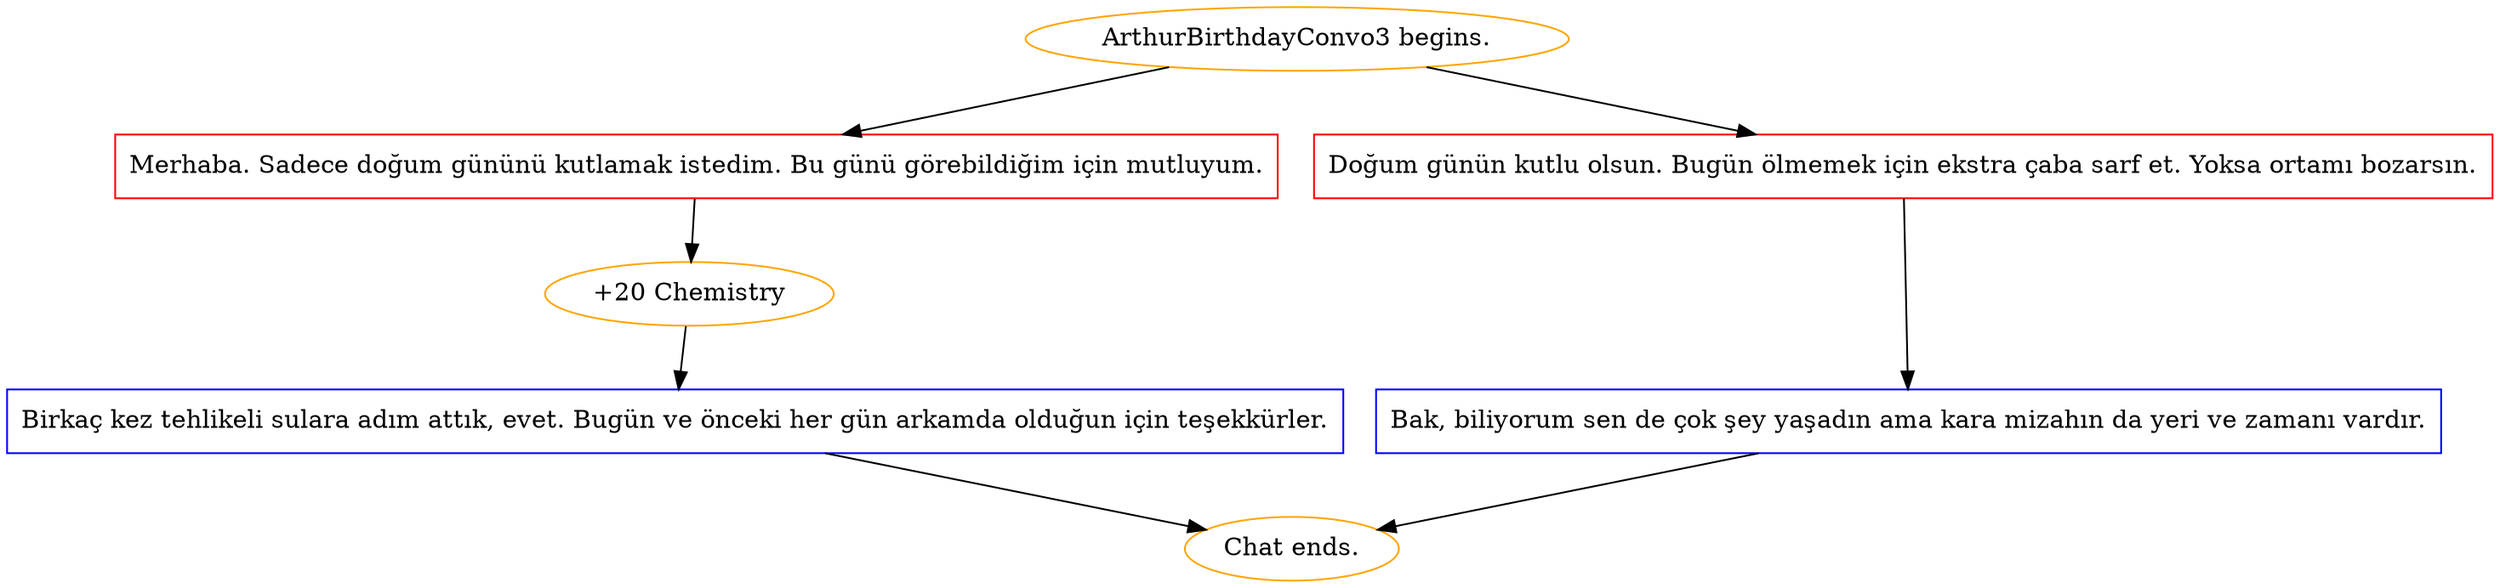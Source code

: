 digraph {
	"ArthurBirthdayConvo3 begins." [color=orange];
		"ArthurBirthdayConvo3 begins." -> j2410538872;
		"ArthurBirthdayConvo3 begins." -> j733733654;
	j2410538872 [label="Merhaba. Sadece doğum gününü kutlamak istedim. Bu günü görebildiğim için mutluyum.",shape=box,color=red];
		j2410538872 -> j2021662230;
	j733733654 [label="Doğum günün kutlu olsun. Bugün ölmemek için ekstra çaba sarf et. Yoksa ortamı bozarsın.",shape=box,color=red];
		j733733654 -> j1132702791;
	j2021662230 [label="+20 Chemistry",color=orange];
		j2021662230 -> j4290216689;
	j1132702791 [label="Bak, biliyorum sen de çok şey yaşadın ama kara mizahın da yeri ve zamanı vardır.",shape=box,color=blue];
		j1132702791 -> "Chat ends.";
	j4290216689 [label="Birkaç kez tehlikeli sulara adım attık, evet. Bugün ve önceki her gün arkamda olduğun için teşekkürler.",shape=box,color=blue];
		j4290216689 -> "Chat ends.";
	"Chat ends." [color=orange];
}